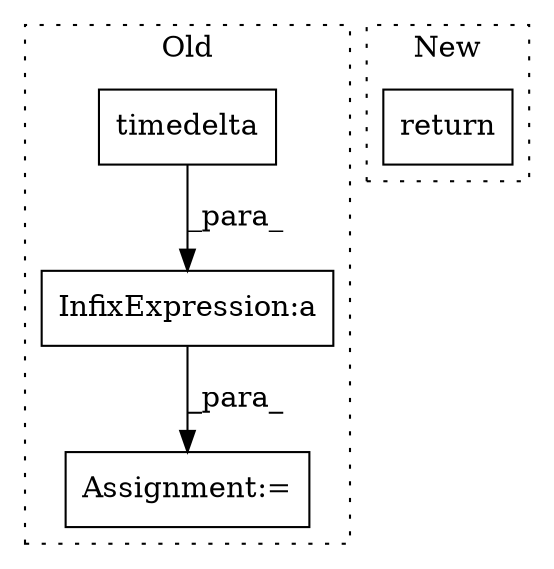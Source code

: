 digraph G {
subgraph cluster0 {
1 [label="timedelta" a="32" s="16381,16393" l="10,1" shape="box"];
3 [label="InfixExpression:a" a="27" s="16378" l="3" shape="box"];
4 [label="Assignment:=" a="7" s="16367" l="1" shape="box"];
label = "Old";
style="dotted";
}
subgraph cluster1 {
2 [label="return" a="41" s="34015" l="7" shape="box"];
label = "New";
style="dotted";
}
1 -> 3 [label="_para_"];
3 -> 4 [label="_para_"];
}